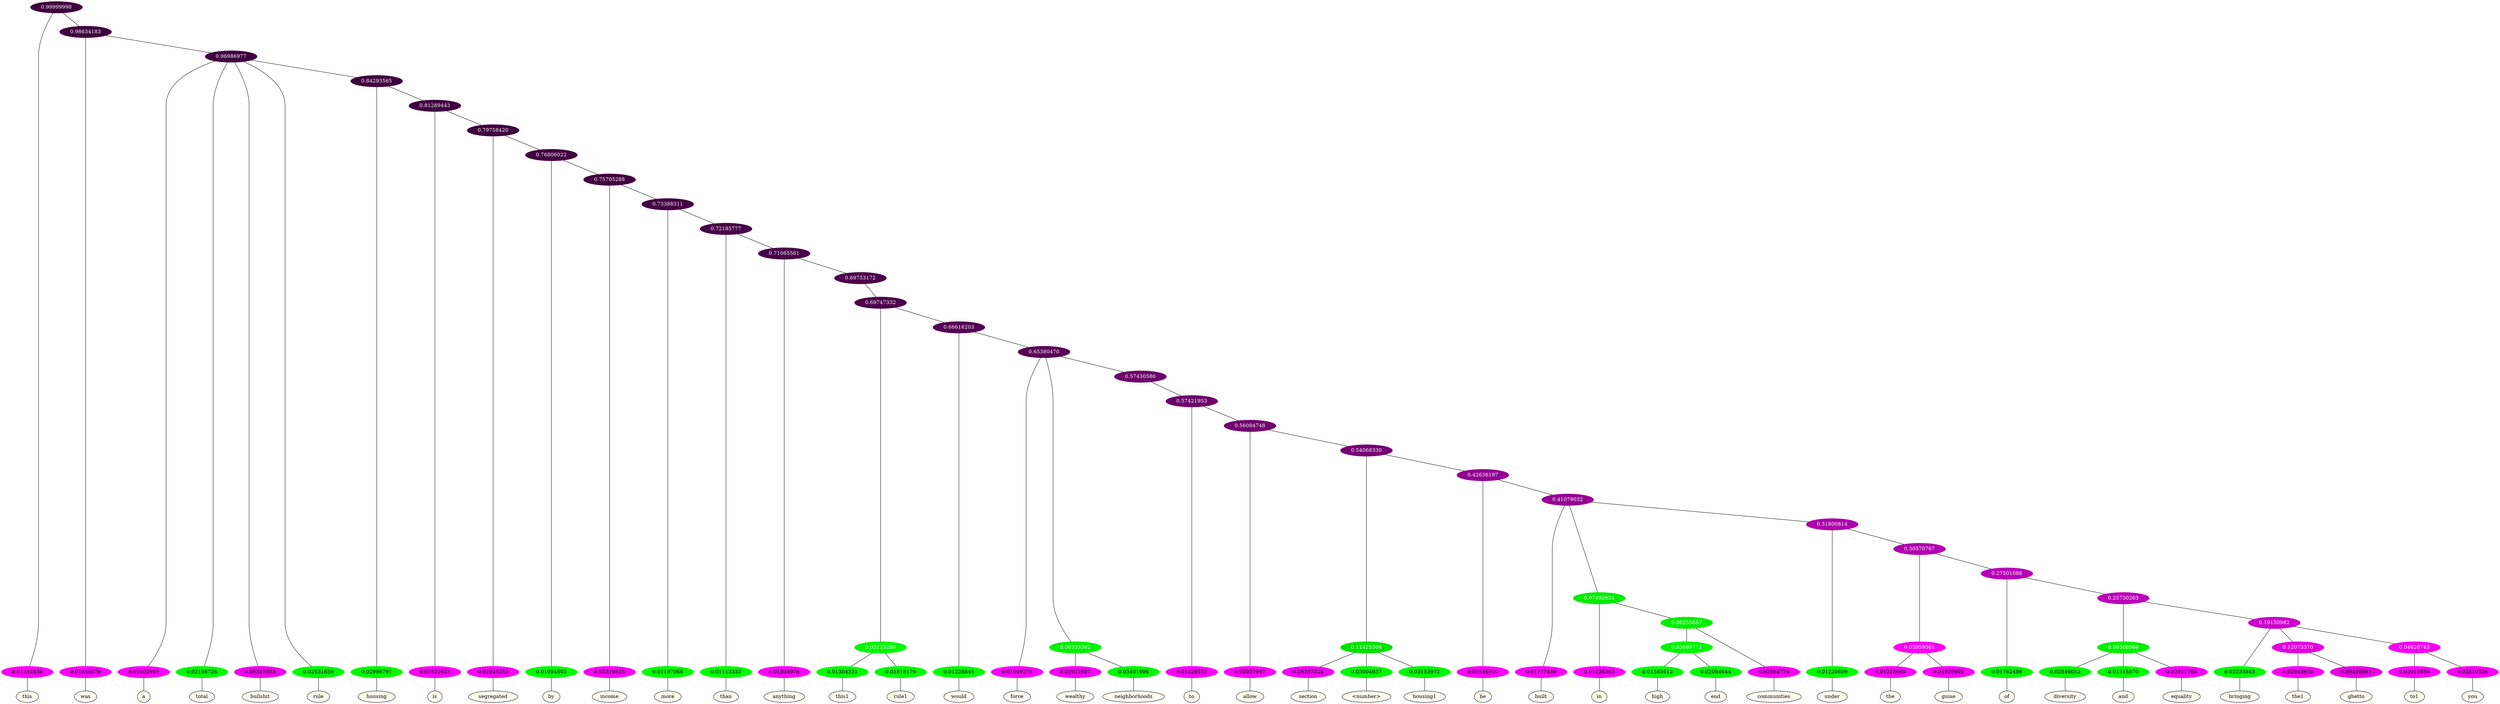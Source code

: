 graph {
	node [format=png height=0.15 nodesep=0.001 ordering=out overlap=prism overlap_scaling=0.01 ranksep=0.001 ratio=0.2 style=filled width=0.15]
	{
		rank=same
		a_w_1 [label=this color=black fillcolor=floralwhite style="filled,solid"]
		a_w_3 [label=was color=black fillcolor=floralwhite style="filled,solid"]
		a_w_5 [label=a color=black fillcolor=floralwhite style="filled,solid"]
		a_w_6 [label=total color=black fillcolor=floralwhite style="filled,solid"]
		a_w_7 [label=bullshit color=black fillcolor=floralwhite style="filled,solid"]
		a_w_8 [label=rule color=black fillcolor=floralwhite style="filled,solid"]
		a_w_10 [label=housing color=black fillcolor=floralwhite style="filled,solid"]
		a_w_12 [label=is color=black fillcolor=floralwhite style="filled,solid"]
		a_w_14 [label=segregated color=black fillcolor=floralwhite style="filled,solid"]
		a_w_16 [label=by color=black fillcolor=floralwhite style="filled,solid"]
		a_w_18 [label=income color=black fillcolor=floralwhite style="filled,solid"]
		a_w_20 [label=more color=black fillcolor=floralwhite style="filled,solid"]
		a_w_22 [label=than color=black fillcolor=floralwhite style="filled,solid"]
		a_w_24 [label=anything color=black fillcolor=floralwhite style="filled,solid"]
		a_w_29 [label=this1 color=black fillcolor=floralwhite style="filled,solid"]
		a_w_30 [label=rule1 color=black fillcolor=floralwhite style="filled,solid"]
		a_w_31 [label=would color=black fillcolor=floralwhite style="filled,solid"]
		a_w_33 [label=force color=black fillcolor=floralwhite style="filled,solid"]
		a_w_36 [label=wealthy color=black fillcolor=floralwhite style="filled,solid"]
		a_w_37 [label=neighborhoods color=black fillcolor=floralwhite style="filled,solid"]
		a_w_39 [label=to color=black fillcolor=floralwhite style="filled,solid"]
		a_w_41 [label=allow color=black fillcolor=floralwhite style="filled,solid"]
		a_w_45 [label=section color=black fillcolor=floralwhite style="filled,solid"]
		a_w_46 [label="\<number\>" color=black fillcolor=floralwhite style="filled,solid"]
		a_w_47 [label=housing1 color=black fillcolor=floralwhite style="filled,solid"]
		a_w_48 [label=be color=black fillcolor=floralwhite style="filled,solid"]
		a_w_50 [label=built color=black fillcolor=floralwhite style="filled,solid"]
		a_w_53 [label=in color=black fillcolor=floralwhite style="filled,solid"]
		a_w_61 [label=high color=black fillcolor=floralwhite style="filled,solid"]
		a_w_62 [label=end color=black fillcolor=floralwhite style="filled,solid"]
		a_w_58 [label=communities color=black fillcolor=floralwhite style="filled,solid"]
		a_w_55 [label=under color=black fillcolor=floralwhite style="filled,solid"]
		a_w_63 [label=the color=black fillcolor=floralwhite style="filled,solid"]
		a_w_64 [label=guise color=black fillcolor=floralwhite style="filled,solid"]
		a_w_65 [label=of color=black fillcolor=floralwhite style="filled,solid"]
		a_w_69 [label=diversity color=black fillcolor=floralwhite style="filled,solid"]
		a_w_70 [label=and color=black fillcolor=floralwhite style="filled,solid"]
		a_w_71 [label=equality color=black fillcolor=floralwhite style="filled,solid"]
		a_w_72 [label=bringing color=black fillcolor=floralwhite style="filled,solid"]
		a_w_75 [label=the1 color=black fillcolor=floralwhite style="filled,solid"]
		a_w_76 [label=ghetto color=black fillcolor=floralwhite style="filled,solid"]
		a_w_77 [label=to1 color=black fillcolor=floralwhite style="filled,solid"]
		a_w_78 [label=you color=black fillcolor=floralwhite style="filled,solid"]
	}
	a_n_1 -- a_w_1
	a_n_3 -- a_w_3
	a_n_5 -- a_w_5
	a_n_6 -- a_w_6
	a_n_7 -- a_w_7
	a_n_8 -- a_w_8
	a_n_10 -- a_w_10
	a_n_12 -- a_w_12
	a_n_14 -- a_w_14
	a_n_16 -- a_w_16
	a_n_18 -- a_w_18
	a_n_20 -- a_w_20
	a_n_22 -- a_w_22
	a_n_24 -- a_w_24
	a_n_29 -- a_w_29
	a_n_30 -- a_w_30
	a_n_31 -- a_w_31
	a_n_33 -- a_w_33
	a_n_36 -- a_w_36
	a_n_37 -- a_w_37
	a_n_39 -- a_w_39
	a_n_41 -- a_w_41
	a_n_45 -- a_w_45
	a_n_46 -- a_w_46
	a_n_47 -- a_w_47
	a_n_48 -- a_w_48
	a_n_50 -- a_w_50
	a_n_53 -- a_w_53
	a_n_61 -- a_w_61
	a_n_62 -- a_w_62
	a_n_58 -- a_w_58
	a_n_55 -- a_w_55
	a_n_63 -- a_w_63
	a_n_64 -- a_w_64
	a_n_65 -- a_w_65
	a_n_69 -- a_w_69
	a_n_70 -- a_w_70
	a_n_71 -- a_w_71
	a_n_72 -- a_w_72
	a_n_75 -- a_w_75
	a_n_76 -- a_w_76
	a_n_77 -- a_w_77
	a_n_78 -- a_w_78
	{
		rank=same
		a_n_1 [label=0.01352436 color="0.835 1.000 0.986" fontcolor=black]
		a_n_3 [label=0.01634076 color="0.835 1.000 0.984" fontcolor=black]
		a_n_5 [label=0.01402997 color="0.835 1.000 0.986" fontcolor=black]
		a_n_6 [label=0.02198726 color="0.334 1.000 0.978" fontcolor=black]
		a_n_7 [label=0.06547353 color="0.835 1.000 0.935" fontcolor=black]
		a_n_8 [label=0.02531656 color="0.334 1.000 0.975" fontcolor=black]
		a_n_10 [label=0.02996797 color="0.334 1.000 0.970" fontcolor=black]
		a_n_12 [label=0.01522925 color="0.835 1.000 0.985" fontcolor=black]
		a_n_14 [label=0.02944253 color="0.835 1.000 0.971" fontcolor=black]
		a_n_16 [label=0.01094502 color="0.334 1.000 0.989" fontcolor=black]
		a_n_18 [label=0.02310525 color="0.835 1.000 0.977" fontcolor=black]
		a_n_20 [label=0.01197066 color="0.334 1.000 0.988" fontcolor=black]
		a_n_22 [label=0.01113332 color="0.334 1.000 0.989" fontcolor=black]
		a_n_24 [label=0.01304976 color="0.835 1.000 0.987" fontcolor=black]
		a_n_29 [label=0.01304231 color="0.334 1.000 0.987" fontcolor=black]
		a_n_30 [label=0.01818179 color="0.334 1.000 0.982" fontcolor=black]
		a_n_31 [label=0.01228845 color="0.334 1.000 0.988" fontcolor=black]
		a_n_33 [label=0.01609275 color="0.835 1.000 0.984" fontcolor=black]
		a_n_36 [label=0.02922597 color="0.835 1.000 0.971" fontcolor=black]
		a_n_37 [label=0.03401896 color="0.334 1.000 0.966" fontcolor=black]
		a_n_39 [label=0.01328572 color="0.835 1.000 0.987" fontcolor=black]
		a_n_41 [label=0.02007947 color="0.835 1.000 0.980" fontcolor=black]
		a_n_45 [label=0.05257224 color="0.835 1.000 0.947" fontcolor=black]
		a_n_46 [label=0.03004937 color="0.334 1.000 0.970" fontcolor=black]
		a_n_47 [label=0.03153972 color="0.334 1.000 0.968" fontcolor=black]
		a_n_48 [label=0.01546910 color="0.835 1.000 0.985" fontcolor=black]
		a_n_50 [label=0.01777430 color="0.835 1.000 0.982" fontcolor=black]
		a_n_53 [label=0.01236363 color="0.835 1.000 0.988" fontcolor=black]
		a_n_61 [label=0.01583412 color="0.334 1.000 0.984" fontcolor=black]
		a_n_62 [label=0.02094644 color="0.334 1.000 0.979" fontcolor=black]
		a_n_58 [label=0.02564774 color="0.835 1.000 0.974" fontcolor=black]
		a_n_55 [label=0.01220609 color="0.334 1.000 0.988" fontcolor=black]
		a_n_63 [label=0.01223669 color="0.835 1.000 0.988" fontcolor=black]
		a_n_64 [label=0.01829902 color="0.835 1.000 0.982" fontcolor=black]
		a_n_65 [label=0.01762486 color="0.334 1.000 0.982" fontcolor=black]
		a_n_69 [label=0.02846052 color="0.334 1.000 0.972" fontcolor=black]
		a_n_70 [label=0.01315970 color="0.334 1.000 0.987" fontcolor=black]
		a_n_71 [label=0.02401765 color="0.835 1.000 0.976" fontcolor=black]
		a_n_72 [label=0.02233843 color="0.334 1.000 0.978" fontcolor=black]
		a_n_75 [label=0.02603876 color="0.835 1.000 0.974" fontcolor=black]
		a_n_76 [label=0.09446091 color="0.835 1.000 0.906" fontcolor=black]
		a_n_77 [label=0.02010950 color="0.835 1.000 0.980" fontcolor=black]
		a_n_78 [label=0.02810536 color="0.835 1.000 0.972" fontcolor=black]
	}
	a_n_0 [label=0.99999998 color="0.835 1.000 0.250" fontcolor=grey99]
	a_n_0 -- a_n_1
	a_n_2 [label=0.98634183 color="0.835 1.000 0.250" fontcolor=grey99]
	a_n_0 -- a_n_2
	a_n_2 -- a_n_3
	a_n_4 [label=0.96986977 color="0.835 1.000 0.250" fontcolor=grey99]
	a_n_2 -- a_n_4
	a_n_4 -- a_n_5
	a_n_4 -- a_n_6
	a_n_4 -- a_n_7
	a_n_4 -- a_n_8
	a_n_9 [label=0.84293565 color="0.835 1.000 0.250" fontcolor=grey99]
	a_n_4 -- a_n_9
	a_n_9 -- a_n_10
	a_n_11 [label=0.81289443 color="0.835 1.000 0.250" fontcolor=grey99]
	a_n_9 -- a_n_11
	a_n_11 -- a_n_12
	a_n_13 [label=0.79758420 color="0.835 1.000 0.250" fontcolor=grey99]
	a_n_11 -- a_n_13
	a_n_13 -- a_n_14
	a_n_15 [label=0.76806022 color="0.835 1.000 0.250" fontcolor=grey99]
	a_n_13 -- a_n_15
	a_n_15 -- a_n_16
	a_n_17 [label=0.75705288 color="0.835 1.000 0.250" fontcolor=grey99]
	a_n_15 -- a_n_17
	a_n_17 -- a_n_18
	a_n_19 [label=0.73388311 color="0.835 1.000 0.266" fontcolor=grey99]
	a_n_17 -- a_n_19
	a_n_19 -- a_n_20
	a_n_21 [label=0.72185777 color="0.835 1.000 0.278" fontcolor=grey99]
	a_n_19 -- a_n_21
	a_n_21 -- a_n_22
	a_n_23 [label=0.71065561 color="0.835 1.000 0.289" fontcolor=grey99]
	a_n_21 -- a_n_23
	a_n_23 -- a_n_24
	a_n_25 [label=0.69753172 color="0.835 1.000 0.302" fontcolor=grey99]
	a_n_23 -- a_n_25
	a_n_26 [label=0.69747332 color="0.835 1.000 0.303" fontcolor=grey99]
	a_n_25 -- a_n_26
	a_n_27 [label=0.03125289 color="0.334 1.000 0.969" fontcolor=grey99]
	a_n_26 -- a_n_27
	a_n_28 [label=0.66616203 color="0.835 1.000 0.334" fontcolor=grey99]
	a_n_26 -- a_n_28
	a_n_27 -- a_n_29
	a_n_27 -- a_n_30
	a_n_28 -- a_n_31
	a_n_32 [label=0.65380470 color="0.835 1.000 0.346" fontcolor=grey99]
	a_n_28 -- a_n_32
	a_n_32 -- a_n_33
	a_n_34 [label=0.06333362 color="0.334 1.000 0.937" fontcolor=grey99]
	a_n_32 -- a_n_34
	a_n_35 [label=0.57430586 color="0.835 1.000 0.426" fontcolor=grey99]
	a_n_32 -- a_n_35
	a_n_34 -- a_n_36
	a_n_34 -- a_n_37
	a_n_38 [label=0.57421953 color="0.835 1.000 0.426" fontcolor=grey99]
	a_n_35 -- a_n_38
	a_n_38 -- a_n_39
	a_n_40 [label=0.56084748 color="0.835 1.000 0.439" fontcolor=grey99]
	a_n_38 -- a_n_40
	a_n_40 -- a_n_41
	a_n_42 [label=0.54068330 color="0.835 1.000 0.459" fontcolor=grey99]
	a_n_40 -- a_n_42
	a_n_43 [label=0.11425508 color="0.334 1.000 0.886" fontcolor=grey99]
	a_n_42 -- a_n_43
	a_n_44 [label=0.42636197 color="0.835 1.000 0.574" fontcolor=grey99]
	a_n_42 -- a_n_44
	a_n_43 -- a_n_45
	a_n_43 -- a_n_46
	a_n_43 -- a_n_47
	a_n_44 -- a_n_48
	a_n_49 [label=0.41079032 color="0.835 1.000 0.589" fontcolor=grey99]
	a_n_44 -- a_n_49
	a_n_49 -- a_n_50
	a_n_51 [label=0.07492624 color="0.334 1.000 0.925" fontcolor=grey99]
	a_n_49 -- a_n_51
	a_n_52 [label=0.31800814 color="0.835 1.000 0.682" fontcolor=grey99]
	a_n_49 -- a_n_52
	a_n_51 -- a_n_53
	a_n_54 [label=0.06255657 color="0.334 1.000 0.937" fontcolor=grey99]
	a_n_51 -- a_n_54
	a_n_52 -- a_n_55
	a_n_56 [label=0.30570767 color="0.835 1.000 0.694" fontcolor=grey99]
	a_n_52 -- a_n_56
	a_n_57 [label=0.03689771 color="0.334 1.000 0.963" fontcolor=grey99]
	a_n_54 -- a_n_57
	a_n_54 -- a_n_58
	a_n_59 [label=0.03059561 color="0.835 1.000 0.969" fontcolor=grey99]
	a_n_56 -- a_n_59
	a_n_60 [label=0.27501088 color="0.835 1.000 0.725" fontcolor=grey99]
	a_n_56 -- a_n_60
	a_n_57 -- a_n_61
	a_n_57 -- a_n_62
	a_n_59 -- a_n_63
	a_n_59 -- a_n_64
	a_n_60 -- a_n_65
	a_n_66 [label=0.25730263 color="0.835 1.000 0.743" fontcolor=grey99]
	a_n_60 -- a_n_66
	a_n_67 [label=0.06568568 color="0.334 1.000 0.934" fontcolor=grey99]
	a_n_66 -- a_n_67
	a_n_68 [label=0.19150982 color="0.835 1.000 0.808" fontcolor=grey99]
	a_n_66 -- a_n_68
	a_n_67 -- a_n_69
	a_n_67 -- a_n_70
	a_n_67 -- a_n_71
	a_n_68 -- a_n_72
	a_n_73 [label=0.12073370 color="0.835 1.000 0.879" fontcolor=grey99]
	a_n_68 -- a_n_73
	a_n_74 [label=0.04826743 color="0.835 1.000 0.952" fontcolor=grey99]
	a_n_68 -- a_n_74
	a_n_73 -- a_n_75
	a_n_73 -- a_n_76
	a_n_74 -- a_n_77
	a_n_74 -- a_n_78
}
